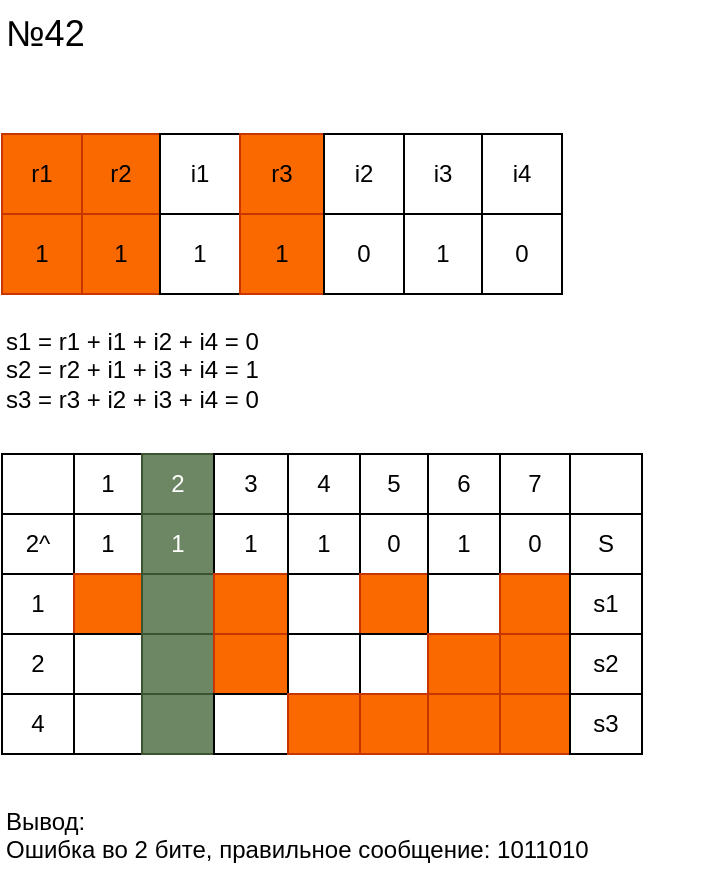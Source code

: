 <mxfile version="22.0.3" type="device">
  <diagram name="Страница — 1" id="U0JinoW6atVT2fQMJdGy">
    <mxGraphModel dx="566" dy="377" grid="1" gridSize="10" guides="1" tooltips="1" connect="1" arrows="1" fold="1" page="1" pageScale="1" pageWidth="413" pageHeight="583" math="0" shadow="0">
      <root>
        <mxCell id="0" />
        <mxCell id="1" parent="0" />
        <mxCell id="27F9nUPd-nWCG4cVWqr0-16" value="" style="childLayout=tableLayout;recursiveResize=0;shadow=0;fillColor=none;" parent="1" vertex="1">
          <mxGeometry x="40" y="140" width="280" height="80" as="geometry" />
        </mxCell>
        <mxCell id="27F9nUPd-nWCG4cVWqr0-17" value="" style="shape=tableRow;horizontal=0;startSize=0;swimlaneHead=0;swimlaneBody=0;top=0;left=0;bottom=0;right=0;dropTarget=0;collapsible=0;recursiveResize=0;expand=0;fontStyle=0;fillColor=none;strokeColor=inherit;" parent="27F9nUPd-nWCG4cVWqr0-16" vertex="1">
          <mxGeometry width="280" height="40" as="geometry" />
        </mxCell>
        <mxCell id="27F9nUPd-nWCG4cVWqr0-18" value="r1" style="connectable=0;recursiveResize=0;strokeColor=#C73500;fillColor=#fa6800;align=center;whiteSpace=wrap;html=1;fontColor=#000000;" parent="27F9nUPd-nWCG4cVWqr0-17" vertex="1">
          <mxGeometry width="40" height="40" as="geometry">
            <mxRectangle width="40" height="40" as="alternateBounds" />
          </mxGeometry>
        </mxCell>
        <mxCell id="27F9nUPd-nWCG4cVWqr0-19" value="r2" style="connectable=0;recursiveResize=0;strokeColor=#C73500;fillColor=#fa6800;align=center;whiteSpace=wrap;html=1;fontColor=#000000;" parent="27F9nUPd-nWCG4cVWqr0-17" vertex="1">
          <mxGeometry x="40" width="39" height="40" as="geometry">
            <mxRectangle width="39" height="40" as="alternateBounds" />
          </mxGeometry>
        </mxCell>
        <mxCell id="27F9nUPd-nWCG4cVWqr0-20" value="i1" style="connectable=0;recursiveResize=0;strokeColor=inherit;fillColor=none;align=center;whiteSpace=wrap;html=1;comic=0;" parent="27F9nUPd-nWCG4cVWqr0-17" vertex="1">
          <mxGeometry x="79" width="40" height="40" as="geometry">
            <mxRectangle width="40" height="40" as="alternateBounds" />
          </mxGeometry>
        </mxCell>
        <mxCell id="27F9nUPd-nWCG4cVWqr0-29" value="r3" style="connectable=0;recursiveResize=0;strokeColor=#C73500;fillColor=#fa6800;align=center;whiteSpace=wrap;html=1;comic=0;fontColor=#000000;" parent="27F9nUPd-nWCG4cVWqr0-17" vertex="1">
          <mxGeometry x="119" width="42" height="40" as="geometry">
            <mxRectangle width="42" height="40" as="alternateBounds" />
          </mxGeometry>
        </mxCell>
        <mxCell id="27F9nUPd-nWCG4cVWqr0-32" value="i2" style="connectable=0;recursiveResize=0;strokeColor=inherit;fillColor=none;align=center;whiteSpace=wrap;html=1;comic=0;" parent="27F9nUPd-nWCG4cVWqr0-17" vertex="1">
          <mxGeometry x="161" width="40" height="40" as="geometry">
            <mxRectangle width="40" height="40" as="alternateBounds" />
          </mxGeometry>
        </mxCell>
        <mxCell id="27F9nUPd-nWCG4cVWqr0-34" value="i3" style="connectable=0;recursiveResize=0;strokeColor=inherit;fillColor=none;align=center;whiteSpace=wrap;html=1;comic=0;" parent="27F9nUPd-nWCG4cVWqr0-17" vertex="1">
          <mxGeometry x="201" width="39" height="40" as="geometry">
            <mxRectangle width="39" height="40" as="alternateBounds" />
          </mxGeometry>
        </mxCell>
        <mxCell id="27F9nUPd-nWCG4cVWqr0-36" value="i4" style="connectable=0;recursiveResize=0;strokeColor=inherit;fillColor=none;align=center;whiteSpace=wrap;html=1;comic=0;" parent="27F9nUPd-nWCG4cVWqr0-17" vertex="1">
          <mxGeometry x="240" width="40" height="40" as="geometry">
            <mxRectangle width="40" height="40" as="alternateBounds" />
          </mxGeometry>
        </mxCell>
        <mxCell id="27F9nUPd-nWCG4cVWqr0-21" style="shape=tableRow;horizontal=0;startSize=0;swimlaneHead=0;swimlaneBody=0;top=0;left=0;bottom=0;right=0;dropTarget=0;collapsible=0;recursiveResize=0;expand=0;fontStyle=0;fillColor=none;strokeColor=inherit;" parent="27F9nUPd-nWCG4cVWqr0-16" vertex="1">
          <mxGeometry y="40" width="280" height="40" as="geometry" />
        </mxCell>
        <mxCell id="27F9nUPd-nWCG4cVWqr0-22" value="1" style="connectable=0;recursiveResize=0;strokeColor=#C73500;fillColor=#fa6800;align=center;whiteSpace=wrap;html=1;fontColor=#000000;" parent="27F9nUPd-nWCG4cVWqr0-21" vertex="1">
          <mxGeometry width="40" height="40" as="geometry">
            <mxRectangle width="40" height="40" as="alternateBounds" />
          </mxGeometry>
        </mxCell>
        <mxCell id="27F9nUPd-nWCG4cVWqr0-23" value="1" style="connectable=0;recursiveResize=0;strokeColor=#C73500;fillColor=#fa6800;align=center;whiteSpace=wrap;html=1;fontColor=#000000;" parent="27F9nUPd-nWCG4cVWqr0-21" vertex="1">
          <mxGeometry x="40" width="39" height="40" as="geometry">
            <mxRectangle width="39" height="40" as="alternateBounds" />
          </mxGeometry>
        </mxCell>
        <mxCell id="27F9nUPd-nWCG4cVWqr0-24" value="1" style="connectable=0;recursiveResize=0;strokeColor=inherit;fillColor=none;align=center;whiteSpace=wrap;html=1;" parent="27F9nUPd-nWCG4cVWqr0-21" vertex="1">
          <mxGeometry x="79" width="40" height="40" as="geometry">
            <mxRectangle width="40" height="40" as="alternateBounds" />
          </mxGeometry>
        </mxCell>
        <mxCell id="27F9nUPd-nWCG4cVWqr0-30" value="1" style="connectable=0;recursiveResize=0;strokeColor=#C73500;fillColor=#fa6800;align=center;whiteSpace=wrap;html=1;fontColor=#000000;" parent="27F9nUPd-nWCG4cVWqr0-21" vertex="1">
          <mxGeometry x="119" width="42" height="40" as="geometry">
            <mxRectangle width="42" height="40" as="alternateBounds" />
          </mxGeometry>
        </mxCell>
        <mxCell id="27F9nUPd-nWCG4cVWqr0-33" value="0" style="connectable=0;recursiveResize=0;strokeColor=inherit;fillColor=none;align=center;whiteSpace=wrap;html=1;" parent="27F9nUPd-nWCG4cVWqr0-21" vertex="1">
          <mxGeometry x="161" width="40" height="40" as="geometry">
            <mxRectangle width="40" height="40" as="alternateBounds" />
          </mxGeometry>
        </mxCell>
        <mxCell id="27F9nUPd-nWCG4cVWqr0-35" value="1" style="connectable=0;recursiveResize=0;strokeColor=inherit;fillColor=none;align=center;whiteSpace=wrap;html=1;" parent="27F9nUPd-nWCG4cVWqr0-21" vertex="1">
          <mxGeometry x="201" width="39" height="40" as="geometry">
            <mxRectangle width="39" height="40" as="alternateBounds" />
          </mxGeometry>
        </mxCell>
        <mxCell id="27F9nUPd-nWCG4cVWqr0-37" value="0" style="connectable=0;recursiveResize=0;strokeColor=inherit;fillColor=none;align=center;whiteSpace=wrap;html=1;" parent="27F9nUPd-nWCG4cVWqr0-21" vertex="1">
          <mxGeometry x="240" width="40" height="40" as="geometry">
            <mxRectangle width="40" height="40" as="alternateBounds" />
          </mxGeometry>
        </mxCell>
        <mxCell id="27F9nUPd-nWCG4cVWqr0-38" value="s1 = r1 + i1 + i2 + i4 = 0&lt;br&gt;s2 = r2 + i1 + i3 + i4 = 1&lt;br&gt;s3 = r3 + i2 + i3 + i4 = 0" style="text;html=1;strokeColor=none;fillColor=none;align=left;verticalAlign=top;whiteSpace=wrap;rounded=0;" parent="1" vertex="1">
          <mxGeometry x="40" y="230" width="270" height="50" as="geometry" />
        </mxCell>
        <mxCell id="27F9nUPd-nWCG4cVWqr0-39" value="" style="childLayout=tableLayout;recursiveResize=0;shadow=0;fillColor=none;" parent="1" vertex="1">
          <mxGeometry x="40" y="300" width="320" height="150" as="geometry" />
        </mxCell>
        <mxCell id="27F9nUPd-nWCG4cVWqr0-40" value="" style="shape=tableRow;horizontal=0;startSize=0;swimlaneHead=0;swimlaneBody=0;top=0;left=0;bottom=0;right=0;dropTarget=0;collapsible=0;recursiveResize=0;expand=0;fontStyle=0;fillColor=none;" parent="27F9nUPd-nWCG4cVWqr0-39" vertex="1">
          <mxGeometry width="320" height="30" as="geometry" />
        </mxCell>
        <mxCell id="27F9nUPd-nWCG4cVWqr0-41" value="" style="connectable=0;recursiveResize=0;align=center;whiteSpace=wrap;html=1;fillColor=none;" parent="27F9nUPd-nWCG4cVWqr0-40" vertex="1">
          <mxGeometry width="36" height="30" as="geometry">
            <mxRectangle width="36" height="30" as="alternateBounds" />
          </mxGeometry>
        </mxCell>
        <mxCell id="27F9nUPd-nWCG4cVWqr0-42" value="1" style="connectable=0;recursiveResize=0;align=center;whiteSpace=wrap;html=1;fillColor=none;" parent="27F9nUPd-nWCG4cVWqr0-40" vertex="1">
          <mxGeometry x="36" width="34" height="30" as="geometry">
            <mxRectangle width="34" height="30" as="alternateBounds" />
          </mxGeometry>
        </mxCell>
        <mxCell id="27F9nUPd-nWCG4cVWqr0-43" value="2" style="connectable=0;recursiveResize=0;align=center;whiteSpace=wrap;html=1;comic=0;fillColor=#6d8764;fontColor=#ffffff;strokeColor=#3A5431;" parent="27F9nUPd-nWCG4cVWqr0-40" vertex="1">
          <mxGeometry x="70" width="36" height="30" as="geometry">
            <mxRectangle width="36" height="30" as="alternateBounds" />
          </mxGeometry>
        </mxCell>
        <mxCell id="27F9nUPd-nWCG4cVWqr0-44" value="3" style="connectable=0;recursiveResize=0;align=center;whiteSpace=wrap;html=1;comic=0;fillColor=none;" parent="27F9nUPd-nWCG4cVWqr0-40" vertex="1">
          <mxGeometry x="106" width="37" height="30" as="geometry">
            <mxRectangle width="37" height="30" as="alternateBounds" />
          </mxGeometry>
        </mxCell>
        <mxCell id="27F9nUPd-nWCG4cVWqr0-45" value="4" style="connectable=0;recursiveResize=0;align=center;whiteSpace=wrap;html=1;comic=0;fillColor=none;" parent="27F9nUPd-nWCG4cVWqr0-40" vertex="1">
          <mxGeometry x="143" width="36" height="30" as="geometry">
            <mxRectangle width="36" height="30" as="alternateBounds" />
          </mxGeometry>
        </mxCell>
        <mxCell id="27F9nUPd-nWCG4cVWqr0-46" value="5" style="connectable=0;recursiveResize=0;align=center;whiteSpace=wrap;html=1;comic=0;fillColor=none;" parent="27F9nUPd-nWCG4cVWqr0-40" vertex="1">
          <mxGeometry x="179" width="34" height="30" as="geometry">
            <mxRectangle width="34" height="30" as="alternateBounds" />
          </mxGeometry>
        </mxCell>
        <mxCell id="27F9nUPd-nWCG4cVWqr0-47" value="6" style="connectable=0;recursiveResize=0;align=center;whiteSpace=wrap;html=1;comic=0;fillColor=none;" parent="27F9nUPd-nWCG4cVWqr0-40" vertex="1">
          <mxGeometry x="213" width="36" height="30" as="geometry">
            <mxRectangle width="36" height="30" as="alternateBounds" />
          </mxGeometry>
        </mxCell>
        <mxCell id="27F9nUPd-nWCG4cVWqr0-64" value="7" style="connectable=0;recursiveResize=0;align=center;whiteSpace=wrap;html=1;comic=0;fillColor=none;" parent="27F9nUPd-nWCG4cVWqr0-40" vertex="1">
          <mxGeometry x="249" width="35" height="30" as="geometry">
            <mxRectangle width="35" height="30" as="alternateBounds" />
          </mxGeometry>
        </mxCell>
        <mxCell id="27F9nUPd-nWCG4cVWqr0-66" style="connectable=0;recursiveResize=0;align=center;whiteSpace=wrap;html=1;comic=0;fillColor=none;" parent="27F9nUPd-nWCG4cVWqr0-40" vertex="1">
          <mxGeometry x="284" width="36" height="30" as="geometry">
            <mxRectangle width="36" height="30" as="alternateBounds" />
          </mxGeometry>
        </mxCell>
        <mxCell id="27F9nUPd-nWCG4cVWqr0-48" style="shape=tableRow;horizontal=0;startSize=0;swimlaneHead=0;swimlaneBody=0;top=0;left=0;bottom=0;right=0;dropTarget=0;collapsible=0;recursiveResize=0;expand=0;fontStyle=0;fillColor=none;" parent="27F9nUPd-nWCG4cVWqr0-39" vertex="1">
          <mxGeometry y="30" width="320" height="30" as="geometry" />
        </mxCell>
        <mxCell id="27F9nUPd-nWCG4cVWqr0-49" value="2^" style="connectable=0;recursiveResize=0;align=center;whiteSpace=wrap;html=1;fillColor=none;" parent="27F9nUPd-nWCG4cVWqr0-48" vertex="1">
          <mxGeometry width="36" height="30" as="geometry">
            <mxRectangle width="36" height="30" as="alternateBounds" />
          </mxGeometry>
        </mxCell>
        <mxCell id="27F9nUPd-nWCG4cVWqr0-50" value="1" style="connectable=0;recursiveResize=0;align=center;whiteSpace=wrap;html=1;fillColor=none;" parent="27F9nUPd-nWCG4cVWqr0-48" vertex="1">
          <mxGeometry x="36" width="34" height="30" as="geometry">
            <mxRectangle width="34" height="30" as="alternateBounds" />
          </mxGeometry>
        </mxCell>
        <mxCell id="27F9nUPd-nWCG4cVWqr0-51" value="1" style="connectable=0;recursiveResize=0;align=center;whiteSpace=wrap;html=1;fillColor=#6d8764;fontColor=#ffffff;strokeColor=#3A5431;" parent="27F9nUPd-nWCG4cVWqr0-48" vertex="1">
          <mxGeometry x="70" width="36" height="30" as="geometry">
            <mxRectangle width="36" height="30" as="alternateBounds" />
          </mxGeometry>
        </mxCell>
        <mxCell id="27F9nUPd-nWCG4cVWqr0-52" value="1" style="connectable=0;recursiveResize=0;align=center;whiteSpace=wrap;html=1;fillColor=none;" parent="27F9nUPd-nWCG4cVWqr0-48" vertex="1">
          <mxGeometry x="106" width="37" height="30" as="geometry">
            <mxRectangle width="37" height="30" as="alternateBounds" />
          </mxGeometry>
        </mxCell>
        <mxCell id="27F9nUPd-nWCG4cVWqr0-53" value="1" style="connectable=0;recursiveResize=0;align=center;whiteSpace=wrap;html=1;fillColor=none;" parent="27F9nUPd-nWCG4cVWqr0-48" vertex="1">
          <mxGeometry x="143" width="36" height="30" as="geometry">
            <mxRectangle width="36" height="30" as="alternateBounds" />
          </mxGeometry>
        </mxCell>
        <mxCell id="27F9nUPd-nWCG4cVWqr0-54" value="0" style="connectable=0;recursiveResize=0;align=center;whiteSpace=wrap;html=1;fillColor=none;" parent="27F9nUPd-nWCG4cVWqr0-48" vertex="1">
          <mxGeometry x="179" width="34" height="30" as="geometry">
            <mxRectangle width="34" height="30" as="alternateBounds" />
          </mxGeometry>
        </mxCell>
        <mxCell id="27F9nUPd-nWCG4cVWqr0-55" value="1" style="connectable=0;recursiveResize=0;align=center;whiteSpace=wrap;html=1;fillColor=none;" parent="27F9nUPd-nWCG4cVWqr0-48" vertex="1">
          <mxGeometry x="213" width="36" height="30" as="geometry">
            <mxRectangle width="36" height="30" as="alternateBounds" />
          </mxGeometry>
        </mxCell>
        <mxCell id="27F9nUPd-nWCG4cVWqr0-65" value="0" style="connectable=0;recursiveResize=0;align=center;whiteSpace=wrap;html=1;fillColor=none;" parent="27F9nUPd-nWCG4cVWqr0-48" vertex="1">
          <mxGeometry x="249" width="35" height="30" as="geometry">
            <mxRectangle width="35" height="30" as="alternateBounds" />
          </mxGeometry>
        </mxCell>
        <mxCell id="27F9nUPd-nWCG4cVWqr0-67" value="S" style="connectable=0;recursiveResize=0;align=center;whiteSpace=wrap;html=1;fillColor=none;" parent="27F9nUPd-nWCG4cVWqr0-48" vertex="1">
          <mxGeometry x="284" width="36" height="30" as="geometry">
            <mxRectangle width="36" height="30" as="alternateBounds" />
          </mxGeometry>
        </mxCell>
        <mxCell id="27F9nUPd-nWCG4cVWqr0-68" style="shape=tableRow;horizontal=0;startSize=0;swimlaneHead=0;swimlaneBody=0;top=0;left=0;bottom=0;right=0;dropTarget=0;collapsible=0;recursiveResize=0;expand=0;fontStyle=0;fillColor=none;" parent="27F9nUPd-nWCG4cVWqr0-39" vertex="1">
          <mxGeometry y="60" width="320" height="30" as="geometry" />
        </mxCell>
        <mxCell id="27F9nUPd-nWCG4cVWqr0-69" value="1" style="connectable=0;recursiveResize=0;align=center;whiteSpace=wrap;html=1;fillColor=none;" parent="27F9nUPd-nWCG4cVWqr0-68" vertex="1">
          <mxGeometry width="36" height="30" as="geometry">
            <mxRectangle width="36" height="30" as="alternateBounds" />
          </mxGeometry>
        </mxCell>
        <mxCell id="27F9nUPd-nWCG4cVWqr0-70" style="connectable=0;recursiveResize=0;align=center;whiteSpace=wrap;html=1;fillColor=#fa6800;strokeColor=#C73500;fontColor=#000000;" parent="27F9nUPd-nWCG4cVWqr0-68" vertex="1">
          <mxGeometry x="36" width="34" height="30" as="geometry">
            <mxRectangle width="34" height="30" as="alternateBounds" />
          </mxGeometry>
        </mxCell>
        <mxCell id="27F9nUPd-nWCG4cVWqr0-71" style="connectable=0;recursiveResize=0;align=center;whiteSpace=wrap;html=1;fillColor=#6d8764;fontColor=#ffffff;strokeColor=#3A5431;" parent="27F9nUPd-nWCG4cVWqr0-68" vertex="1">
          <mxGeometry x="70" width="36" height="30" as="geometry">
            <mxRectangle width="36" height="30" as="alternateBounds" />
          </mxGeometry>
        </mxCell>
        <mxCell id="27F9nUPd-nWCG4cVWqr0-72" style="connectable=0;recursiveResize=0;align=center;whiteSpace=wrap;html=1;fillColor=#fa6800;strokeColor=#C73500;fontColor=#000000;" parent="27F9nUPd-nWCG4cVWqr0-68" vertex="1">
          <mxGeometry x="106" width="37" height="30" as="geometry">
            <mxRectangle width="37" height="30" as="alternateBounds" />
          </mxGeometry>
        </mxCell>
        <mxCell id="27F9nUPd-nWCG4cVWqr0-73" style="connectable=0;recursiveResize=0;align=center;whiteSpace=wrap;html=1;fillColor=none;" parent="27F9nUPd-nWCG4cVWqr0-68" vertex="1">
          <mxGeometry x="143" width="36" height="30" as="geometry">
            <mxRectangle width="36" height="30" as="alternateBounds" />
          </mxGeometry>
        </mxCell>
        <mxCell id="27F9nUPd-nWCG4cVWqr0-74" style="connectable=0;recursiveResize=0;align=center;whiteSpace=wrap;html=1;fillColor=#fa6800;fontColor=#000000;strokeColor=#C73500;" parent="27F9nUPd-nWCG4cVWqr0-68" vertex="1">
          <mxGeometry x="179" width="34" height="30" as="geometry">
            <mxRectangle width="34" height="30" as="alternateBounds" />
          </mxGeometry>
        </mxCell>
        <mxCell id="27F9nUPd-nWCG4cVWqr0-75" style="connectable=0;recursiveResize=0;align=center;whiteSpace=wrap;html=1;fillColor=none;" parent="27F9nUPd-nWCG4cVWqr0-68" vertex="1">
          <mxGeometry x="213" width="36" height="30" as="geometry">
            <mxRectangle width="36" height="30" as="alternateBounds" />
          </mxGeometry>
        </mxCell>
        <mxCell id="27F9nUPd-nWCG4cVWqr0-76" style="connectable=0;recursiveResize=0;align=center;whiteSpace=wrap;html=1;fillColor=#fa6800;strokeColor=#C73500;fontColor=#000000;" parent="27F9nUPd-nWCG4cVWqr0-68" vertex="1">
          <mxGeometry x="249" width="35" height="30" as="geometry">
            <mxRectangle width="35" height="30" as="alternateBounds" />
          </mxGeometry>
        </mxCell>
        <mxCell id="27F9nUPd-nWCG4cVWqr0-77" value="s1" style="connectable=0;recursiveResize=0;align=center;whiteSpace=wrap;html=1;fillColor=none;" parent="27F9nUPd-nWCG4cVWqr0-68" vertex="1">
          <mxGeometry x="284" width="36" height="30" as="geometry">
            <mxRectangle width="36" height="30" as="alternateBounds" />
          </mxGeometry>
        </mxCell>
        <mxCell id="27F9nUPd-nWCG4cVWqr0-78" style="shape=tableRow;horizontal=0;startSize=0;swimlaneHead=0;swimlaneBody=0;top=0;left=0;bottom=0;right=0;dropTarget=0;collapsible=0;recursiveResize=0;expand=0;fontStyle=0;fillColor=none;" parent="27F9nUPd-nWCG4cVWqr0-39" vertex="1">
          <mxGeometry y="90" width="320" height="30" as="geometry" />
        </mxCell>
        <mxCell id="27F9nUPd-nWCG4cVWqr0-79" value="2" style="connectable=0;recursiveResize=0;align=center;whiteSpace=wrap;html=1;fillColor=none;" parent="27F9nUPd-nWCG4cVWqr0-78" vertex="1">
          <mxGeometry width="36" height="30" as="geometry">
            <mxRectangle width="36" height="30" as="alternateBounds" />
          </mxGeometry>
        </mxCell>
        <mxCell id="27F9nUPd-nWCG4cVWqr0-80" style="connectable=0;recursiveResize=0;align=center;whiteSpace=wrap;html=1;fillColor=none;" parent="27F9nUPd-nWCG4cVWqr0-78" vertex="1">
          <mxGeometry x="36" width="34" height="30" as="geometry">
            <mxRectangle width="34" height="30" as="alternateBounds" />
          </mxGeometry>
        </mxCell>
        <mxCell id="27F9nUPd-nWCG4cVWqr0-81" style="connectable=0;recursiveResize=0;align=center;whiteSpace=wrap;html=1;fillColor=#6d8764;fontColor=#ffffff;strokeColor=#3A5431;" parent="27F9nUPd-nWCG4cVWqr0-78" vertex="1">
          <mxGeometry x="70" width="36" height="30" as="geometry">
            <mxRectangle width="36" height="30" as="alternateBounds" />
          </mxGeometry>
        </mxCell>
        <mxCell id="27F9nUPd-nWCG4cVWqr0-82" style="connectable=0;recursiveResize=0;align=center;whiteSpace=wrap;html=1;fillColor=#fa6800;fontColor=#000000;strokeColor=#C73500;" parent="27F9nUPd-nWCG4cVWqr0-78" vertex="1">
          <mxGeometry x="106" width="37" height="30" as="geometry">
            <mxRectangle width="37" height="30" as="alternateBounds" />
          </mxGeometry>
        </mxCell>
        <mxCell id="27F9nUPd-nWCG4cVWqr0-83" style="connectable=0;recursiveResize=0;align=center;whiteSpace=wrap;html=1;fillColor=none;" parent="27F9nUPd-nWCG4cVWqr0-78" vertex="1">
          <mxGeometry x="143" width="36" height="30" as="geometry">
            <mxRectangle width="36" height="30" as="alternateBounds" />
          </mxGeometry>
        </mxCell>
        <mxCell id="27F9nUPd-nWCG4cVWqr0-84" style="connectable=0;recursiveResize=0;align=center;whiteSpace=wrap;html=1;fillColor=none;" parent="27F9nUPd-nWCG4cVWqr0-78" vertex="1">
          <mxGeometry x="179" width="34" height="30" as="geometry">
            <mxRectangle width="34" height="30" as="alternateBounds" />
          </mxGeometry>
        </mxCell>
        <mxCell id="27F9nUPd-nWCG4cVWqr0-85" style="connectable=0;recursiveResize=0;align=center;whiteSpace=wrap;html=1;fillColor=#fa6800;fontColor=#000000;strokeColor=#C73500;" parent="27F9nUPd-nWCG4cVWqr0-78" vertex="1">
          <mxGeometry x="213" width="36" height="30" as="geometry">
            <mxRectangle width="36" height="30" as="alternateBounds" />
          </mxGeometry>
        </mxCell>
        <mxCell id="27F9nUPd-nWCG4cVWqr0-86" style="connectable=0;recursiveResize=0;align=center;whiteSpace=wrap;html=1;fillColor=#fa6800;fontColor=#000000;strokeColor=#C73500;" parent="27F9nUPd-nWCG4cVWqr0-78" vertex="1">
          <mxGeometry x="249" width="35" height="30" as="geometry">
            <mxRectangle width="35" height="30" as="alternateBounds" />
          </mxGeometry>
        </mxCell>
        <mxCell id="27F9nUPd-nWCG4cVWqr0-87" value="s2" style="connectable=0;recursiveResize=0;align=center;whiteSpace=wrap;html=1;fillColor=none;" parent="27F9nUPd-nWCG4cVWqr0-78" vertex="1">
          <mxGeometry x="284" width="36" height="30" as="geometry">
            <mxRectangle width="36" height="30" as="alternateBounds" />
          </mxGeometry>
        </mxCell>
        <mxCell id="27F9nUPd-nWCG4cVWqr0-92" style="shape=tableRow;horizontal=0;startSize=0;swimlaneHead=0;swimlaneBody=0;top=0;left=0;bottom=0;right=0;dropTarget=0;collapsible=0;recursiveResize=0;expand=0;fontStyle=0;fillColor=none;" parent="27F9nUPd-nWCG4cVWqr0-39" vertex="1">
          <mxGeometry y="120" width="320" height="30" as="geometry" />
        </mxCell>
        <mxCell id="27F9nUPd-nWCG4cVWqr0-93" value="4" style="connectable=0;recursiveResize=0;align=center;whiteSpace=wrap;html=1;fillColor=none;" parent="27F9nUPd-nWCG4cVWqr0-92" vertex="1">
          <mxGeometry width="36" height="30" as="geometry">
            <mxRectangle width="36" height="30" as="alternateBounds" />
          </mxGeometry>
        </mxCell>
        <mxCell id="27F9nUPd-nWCG4cVWqr0-94" style="connectable=0;recursiveResize=0;align=center;whiteSpace=wrap;html=1;fillColor=none;" parent="27F9nUPd-nWCG4cVWqr0-92" vertex="1">
          <mxGeometry x="36" width="34" height="30" as="geometry">
            <mxRectangle width="34" height="30" as="alternateBounds" />
          </mxGeometry>
        </mxCell>
        <mxCell id="27F9nUPd-nWCG4cVWqr0-95" style="connectable=0;recursiveResize=0;align=center;whiteSpace=wrap;html=1;fillColor=#6d8764;fontColor=#ffffff;strokeColor=#3A5431;" parent="27F9nUPd-nWCG4cVWqr0-92" vertex="1">
          <mxGeometry x="70" width="36" height="30" as="geometry">
            <mxRectangle width="36" height="30" as="alternateBounds" />
          </mxGeometry>
        </mxCell>
        <mxCell id="27F9nUPd-nWCG4cVWqr0-96" style="connectable=0;recursiveResize=0;align=center;whiteSpace=wrap;html=1;fillColor=none;" parent="27F9nUPd-nWCG4cVWqr0-92" vertex="1">
          <mxGeometry x="106" width="37" height="30" as="geometry">
            <mxRectangle width="37" height="30" as="alternateBounds" />
          </mxGeometry>
        </mxCell>
        <mxCell id="27F9nUPd-nWCG4cVWqr0-97" style="connectable=0;recursiveResize=0;align=center;whiteSpace=wrap;html=1;fillColor=#fa6800;fontColor=#000000;strokeColor=#C73500;" parent="27F9nUPd-nWCG4cVWqr0-92" vertex="1">
          <mxGeometry x="143" width="36" height="30" as="geometry">
            <mxRectangle width="36" height="30" as="alternateBounds" />
          </mxGeometry>
        </mxCell>
        <mxCell id="27F9nUPd-nWCG4cVWqr0-98" style="connectable=0;recursiveResize=0;align=center;whiteSpace=wrap;html=1;fillColor=#fa6800;fontColor=#000000;strokeColor=#C73500;" parent="27F9nUPd-nWCG4cVWqr0-92" vertex="1">
          <mxGeometry x="179" width="34" height="30" as="geometry">
            <mxRectangle width="34" height="30" as="alternateBounds" />
          </mxGeometry>
        </mxCell>
        <mxCell id="27F9nUPd-nWCG4cVWqr0-99" style="connectable=0;recursiveResize=0;align=center;whiteSpace=wrap;html=1;fillColor=#fa6800;fontColor=#000000;strokeColor=#C73500;" parent="27F9nUPd-nWCG4cVWqr0-92" vertex="1">
          <mxGeometry x="213" width="36" height="30" as="geometry">
            <mxRectangle width="36" height="30" as="alternateBounds" />
          </mxGeometry>
        </mxCell>
        <mxCell id="27F9nUPd-nWCG4cVWqr0-100" style="connectable=0;recursiveResize=0;align=center;whiteSpace=wrap;html=1;fillColor=#fa6800;fontColor=#000000;strokeColor=#C73500;" parent="27F9nUPd-nWCG4cVWqr0-92" vertex="1">
          <mxGeometry x="249" width="35" height="30" as="geometry">
            <mxRectangle width="35" height="30" as="alternateBounds" />
          </mxGeometry>
        </mxCell>
        <mxCell id="27F9nUPd-nWCG4cVWqr0-101" value="s3" style="connectable=0;recursiveResize=0;align=center;whiteSpace=wrap;html=1;fillColor=none;" parent="27F9nUPd-nWCG4cVWqr0-92" vertex="1">
          <mxGeometry x="284" width="36" height="30" as="geometry">
            <mxRectangle width="36" height="30" as="alternateBounds" />
          </mxGeometry>
        </mxCell>
        <mxCell id="27F9nUPd-nWCG4cVWqr0-102" value="Вывод:&lt;br&gt;Ошибка во 2 бите, правильное сообщение: 1011010" style="text;html=1;strokeColor=none;fillColor=none;align=left;verticalAlign=top;whiteSpace=wrap;rounded=0;" parent="1" vertex="1">
          <mxGeometry x="40" y="470" width="350" height="40" as="geometry" />
        </mxCell>
        <mxCell id="27F9nUPd-nWCG4cVWqr0-103" value="&lt;font style=&quot;font-size: 18px;&quot;&gt;№42&lt;/font&gt;" style="text;html=1;strokeColor=none;fillColor=none;align=left;verticalAlign=top;whiteSpace=wrap;rounded=0;" parent="1" vertex="1">
          <mxGeometry x="40" y="73" width="270" height="40" as="geometry" />
        </mxCell>
      </root>
    </mxGraphModel>
  </diagram>
</mxfile>
